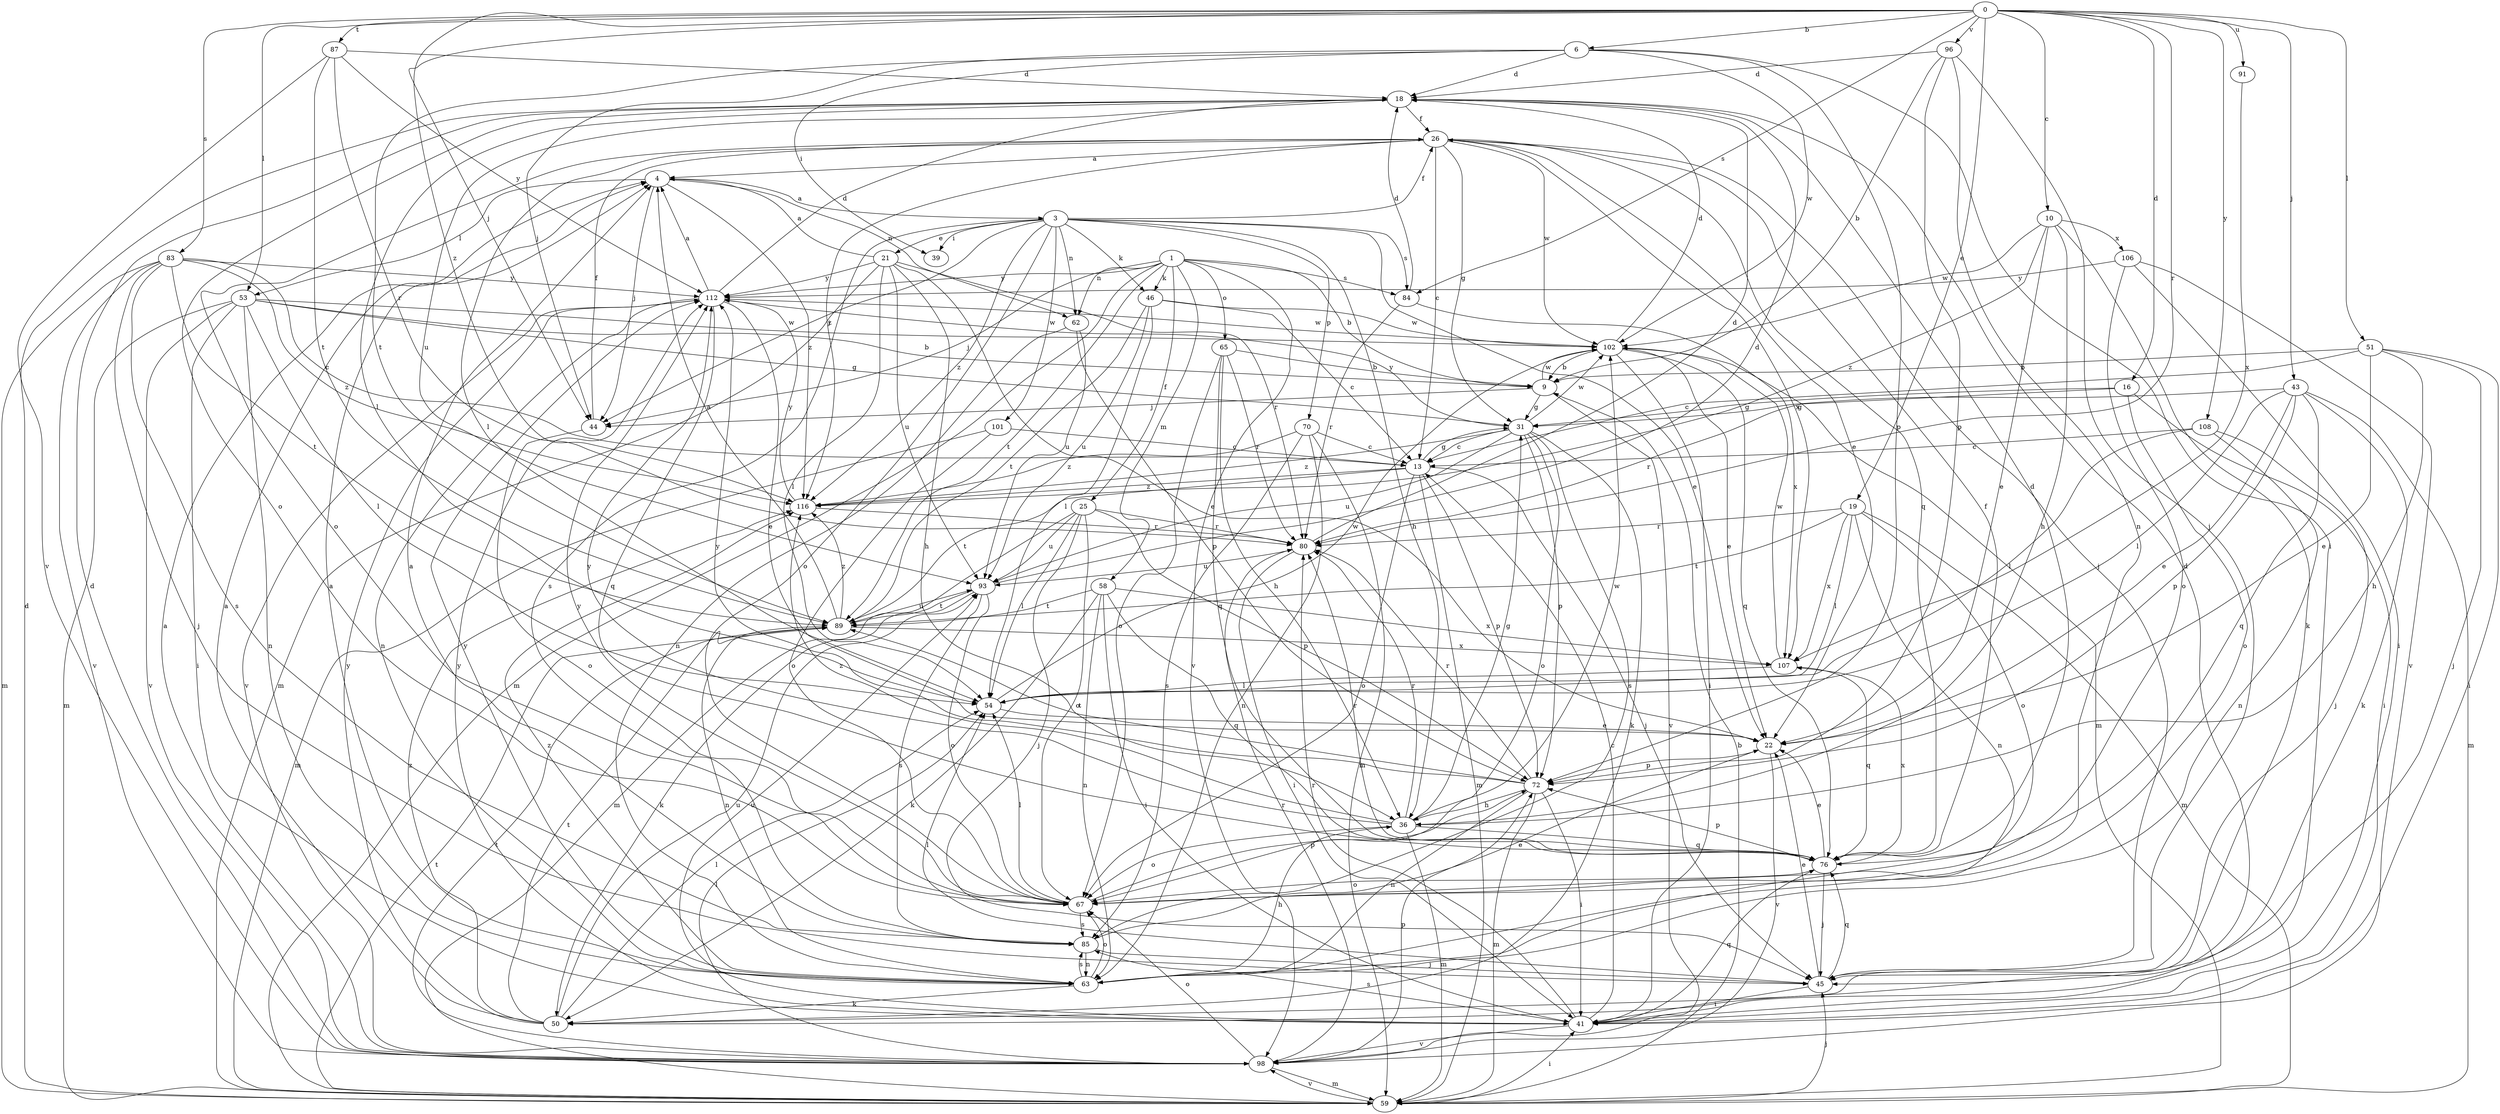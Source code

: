 strict digraph  {
0;
1;
3;
4;
6;
9;
10;
13;
16;
18;
19;
21;
22;
25;
26;
31;
36;
39;
41;
43;
44;
45;
46;
50;
51;
53;
54;
58;
59;
62;
63;
65;
67;
70;
72;
76;
80;
83;
84;
85;
87;
89;
91;
93;
96;
98;
101;
102;
106;
107;
108;
112;
116;
0 -> 6  [label=b];
0 -> 10  [label=c];
0 -> 16  [label=d];
0 -> 19  [label=e];
0 -> 43  [label=j];
0 -> 44  [label=j];
0 -> 51  [label=l];
0 -> 53  [label=l];
0 -> 80  [label=r];
0 -> 83  [label=s];
0 -> 84  [label=s];
0 -> 87  [label=t];
0 -> 91  [label=u];
0 -> 96  [label=v];
0 -> 108  [label=y];
0 -> 116  [label=z];
1 -> 9  [label=b];
1 -> 25  [label=f];
1 -> 44  [label=j];
1 -> 46  [label=k];
1 -> 58  [label=m];
1 -> 59  [label=m];
1 -> 62  [label=n];
1 -> 65  [label=o];
1 -> 84  [label=s];
1 -> 89  [label=t];
1 -> 98  [label=v];
1 -> 112  [label=y];
3 -> 21  [label=e];
3 -> 22  [label=e];
3 -> 26  [label=f];
3 -> 36  [label=h];
3 -> 39  [label=i];
3 -> 44  [label=j];
3 -> 46  [label=k];
3 -> 62  [label=n];
3 -> 67  [label=o];
3 -> 70  [label=p];
3 -> 84  [label=s];
3 -> 85  [label=s];
3 -> 101  [label=w];
3 -> 116  [label=z];
4 -> 3  [label=a];
4 -> 44  [label=j];
4 -> 53  [label=l];
4 -> 62  [label=n];
4 -> 116  [label=z];
6 -> 18  [label=d];
6 -> 39  [label=i];
6 -> 41  [label=i];
6 -> 44  [label=j];
6 -> 72  [label=p];
6 -> 89  [label=t];
6 -> 102  [label=w];
9 -> 31  [label=g];
9 -> 44  [label=j];
9 -> 98  [label=v];
9 -> 102  [label=w];
10 -> 22  [label=e];
10 -> 36  [label=h];
10 -> 50  [label=k];
10 -> 102  [label=w];
10 -> 106  [label=x];
10 -> 116  [label=z];
13 -> 31  [label=g];
13 -> 45  [label=j];
13 -> 59  [label=m];
13 -> 67  [label=o];
13 -> 72  [label=p];
13 -> 89  [label=t];
13 -> 116  [label=z];
16 -> 31  [label=g];
16 -> 41  [label=i];
16 -> 67  [label=o];
16 -> 80  [label=r];
18 -> 26  [label=f];
18 -> 54  [label=l];
18 -> 67  [label=o];
18 -> 93  [label=u];
19 -> 54  [label=l];
19 -> 59  [label=m];
19 -> 63  [label=n];
19 -> 67  [label=o];
19 -> 80  [label=r];
19 -> 89  [label=t];
19 -> 107  [label=x];
21 -> 4  [label=a];
21 -> 22  [label=e];
21 -> 36  [label=h];
21 -> 54  [label=l];
21 -> 59  [label=m];
21 -> 80  [label=r];
21 -> 93  [label=u];
21 -> 112  [label=y];
22 -> 72  [label=p];
22 -> 98  [label=v];
25 -> 45  [label=j];
25 -> 54  [label=l];
25 -> 59  [label=m];
25 -> 67  [label=o];
25 -> 72  [label=p];
25 -> 80  [label=r];
25 -> 93  [label=u];
26 -> 4  [label=a];
26 -> 13  [label=c];
26 -> 22  [label=e];
26 -> 31  [label=g];
26 -> 45  [label=j];
26 -> 54  [label=l];
26 -> 67  [label=o];
26 -> 76  [label=q];
26 -> 102  [label=w];
26 -> 107  [label=x];
26 -> 116  [label=z];
31 -> 13  [label=c];
31 -> 50  [label=k];
31 -> 67  [label=o];
31 -> 72  [label=p];
31 -> 85  [label=s];
31 -> 93  [label=u];
31 -> 102  [label=w];
31 -> 112  [label=y];
31 -> 116  [label=z];
36 -> 31  [label=g];
36 -> 59  [label=m];
36 -> 67  [label=o];
36 -> 76  [label=q];
36 -> 80  [label=r];
36 -> 102  [label=w];
36 -> 112  [label=y];
36 -> 116  [label=z];
41 -> 13  [label=c];
41 -> 18  [label=d];
41 -> 76  [label=q];
41 -> 80  [label=r];
41 -> 85  [label=s];
41 -> 93  [label=u];
41 -> 98  [label=v];
41 -> 112  [label=y];
43 -> 22  [label=e];
43 -> 31  [label=g];
43 -> 50  [label=k];
43 -> 54  [label=l];
43 -> 59  [label=m];
43 -> 72  [label=p];
43 -> 76  [label=q];
44 -> 26  [label=f];
44 -> 67  [label=o];
45 -> 22  [label=e];
45 -> 41  [label=i];
45 -> 54  [label=l];
45 -> 76  [label=q];
46 -> 13  [label=c];
46 -> 54  [label=l];
46 -> 89  [label=t];
46 -> 93  [label=u];
46 -> 102  [label=w];
50 -> 4  [label=a];
50 -> 54  [label=l];
50 -> 89  [label=t];
50 -> 93  [label=u];
50 -> 112  [label=y];
50 -> 116  [label=z];
51 -> 9  [label=b];
51 -> 13  [label=c];
51 -> 22  [label=e];
51 -> 36  [label=h];
51 -> 41  [label=i];
51 -> 45  [label=j];
53 -> 9  [label=b];
53 -> 31  [label=g];
53 -> 41  [label=i];
53 -> 54  [label=l];
53 -> 59  [label=m];
53 -> 63  [label=n];
53 -> 98  [label=v];
53 -> 102  [label=w];
54 -> 22  [label=e];
54 -> 102  [label=w];
58 -> 41  [label=i];
58 -> 50  [label=k];
58 -> 63  [label=n];
58 -> 76  [label=q];
58 -> 89  [label=t];
58 -> 107  [label=x];
59 -> 9  [label=b];
59 -> 18  [label=d];
59 -> 41  [label=i];
59 -> 45  [label=j];
59 -> 89  [label=t];
59 -> 98  [label=v];
62 -> 63  [label=n];
62 -> 72  [label=p];
62 -> 93  [label=u];
63 -> 4  [label=a];
63 -> 36  [label=h];
63 -> 50  [label=k];
63 -> 67  [label=o];
63 -> 85  [label=s];
63 -> 112  [label=y];
63 -> 116  [label=z];
65 -> 9  [label=b];
65 -> 36  [label=h];
65 -> 67  [label=o];
65 -> 76  [label=q];
65 -> 80  [label=r];
67 -> 54  [label=l];
67 -> 72  [label=p];
67 -> 85  [label=s];
67 -> 112  [label=y];
70 -> 13  [label=c];
70 -> 59  [label=m];
70 -> 63  [label=n];
70 -> 85  [label=s];
70 -> 116  [label=z];
72 -> 36  [label=h];
72 -> 41  [label=i];
72 -> 59  [label=m];
72 -> 63  [label=n];
72 -> 80  [label=r];
72 -> 89  [label=t];
72 -> 112  [label=y];
76 -> 18  [label=d];
76 -> 22  [label=e];
76 -> 26  [label=f];
76 -> 45  [label=j];
76 -> 67  [label=o];
76 -> 72  [label=p];
76 -> 80  [label=r];
76 -> 107  [label=x];
80 -> 18  [label=d];
80 -> 41  [label=i];
80 -> 93  [label=u];
83 -> 13  [label=c];
83 -> 45  [label=j];
83 -> 59  [label=m];
83 -> 85  [label=s];
83 -> 89  [label=t];
83 -> 98  [label=v];
83 -> 112  [label=y];
83 -> 116  [label=z];
84 -> 18  [label=d];
84 -> 80  [label=r];
84 -> 107  [label=x];
85 -> 4  [label=a];
85 -> 22  [label=e];
85 -> 45  [label=j];
85 -> 63  [label=n];
87 -> 18  [label=d];
87 -> 80  [label=r];
87 -> 89  [label=t];
87 -> 98  [label=v];
87 -> 112  [label=y];
89 -> 4  [label=a];
89 -> 63  [label=n];
89 -> 93  [label=u];
89 -> 107  [label=x];
89 -> 116  [label=z];
91 -> 107  [label=x];
93 -> 18  [label=d];
93 -> 50  [label=k];
93 -> 67  [label=o];
93 -> 85  [label=s];
93 -> 89  [label=t];
96 -> 9  [label=b];
96 -> 18  [label=d];
96 -> 45  [label=j];
96 -> 63  [label=n];
96 -> 72  [label=p];
98 -> 4  [label=a];
98 -> 18  [label=d];
98 -> 54  [label=l];
98 -> 59  [label=m];
98 -> 67  [label=o];
98 -> 72  [label=p];
98 -> 80  [label=r];
98 -> 89  [label=t];
101 -> 13  [label=c];
101 -> 59  [label=m];
101 -> 67  [label=o];
102 -> 9  [label=b];
102 -> 18  [label=d];
102 -> 22  [label=e];
102 -> 41  [label=i];
102 -> 59  [label=m];
102 -> 76  [label=q];
106 -> 41  [label=i];
106 -> 67  [label=o];
106 -> 98  [label=v];
106 -> 112  [label=y];
107 -> 54  [label=l];
107 -> 76  [label=q];
107 -> 102  [label=w];
108 -> 13  [label=c];
108 -> 45  [label=j];
108 -> 54  [label=l];
108 -> 63  [label=n];
112 -> 4  [label=a];
112 -> 18  [label=d];
112 -> 22  [label=e];
112 -> 63  [label=n];
112 -> 76  [label=q];
112 -> 98  [label=v];
112 -> 102  [label=w];
116 -> 80  [label=r];
116 -> 112  [label=y];
}

